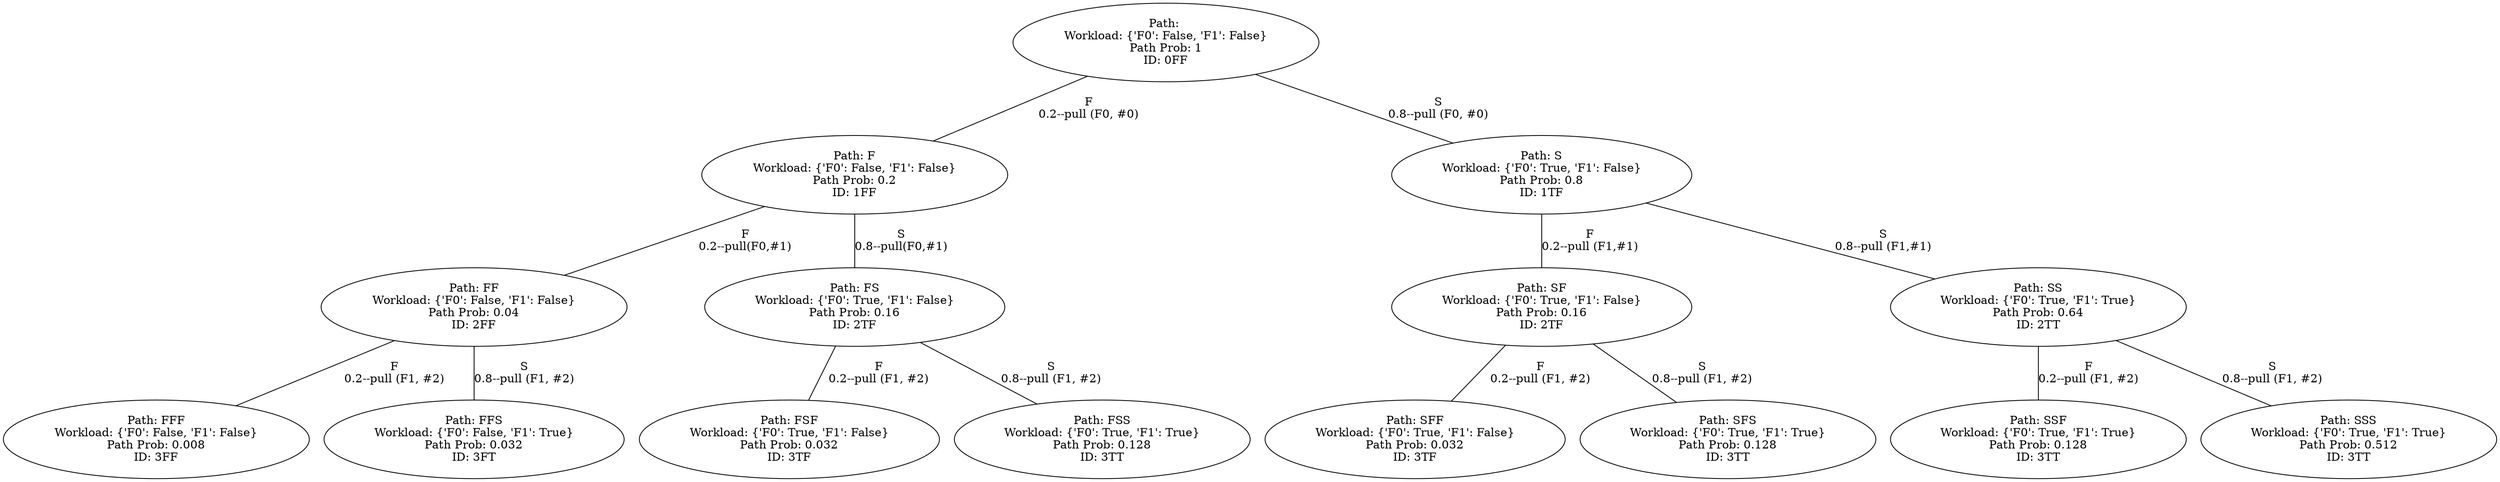 graph "graph" {
	"" [label="Path: 
Workload: {'F0': False, 'F1': False}
Path Prob: 1
ID: 0FF"]
	"" [label="Path: 
Workload: {'F0': False, 'F1': False}
Path Prob: 1
ID: 0FF"]
	"" -- F [label="F
0.2--pull (F0, #0)"]
	F [label="Path: F
Workload: {'F0': False, 'F1': False}
Path Prob: 0.2
ID: 1FF"]
	F [label="Path: F
Workload: {'F0': False, 'F1': False}
Path Prob: 0.2
ID: 1FF"]
	F -- FF [label="F
0.2--pull(F0,#1)"]
	FF [label="Path: FF
Workload: {'F0': False, 'F1': False}
Path Prob: 0.04
ID: 2FF"]
	FF [label="Path: FF
Workload: {'F0': False, 'F1': False}
Path Prob: 0.04
ID: 2FF"]
	FF -- FFF [label="F
0.2--pull (F1, #2)"]
	FFF [label="Path: FFF
Workload: {'F0': False, 'F1': False}
Path Prob: 0.008
ID: 3FF"]
	FF [label="Path: FF
Workload: {'F0': False, 'F1': False}
Path Prob: 0.04
ID: 2FF"]
	FF -- FFS [label="S
0.8--pull (F1, #2)"]
	FFS [label="Path: FFS
Workload: {'F0': False, 'F1': True}
Path Prob: 0.032
ID: 3FT"]
	F [label="Path: F
Workload: {'F0': False, 'F1': False}
Path Prob: 0.2
ID: 1FF"]
	F -- FS [label="S
0.8--pull(F0,#1)"]
	FS [label="Path: FS
Workload: {'F0': True, 'F1': False}
Path Prob: 0.16
ID: 2TF"]
	FS [label="Path: FS
Workload: {'F0': True, 'F1': False}
Path Prob: 0.16
ID: 2TF"]
	FS -- FSF [label="F
0.2--pull (F1, #2)"]
	FSF [label="Path: FSF
Workload: {'F0': True, 'F1': False}
Path Prob: 0.032
ID: 3TF"]
	FS [label="Path: FS
Workload: {'F0': True, 'F1': False}
Path Prob: 0.16
ID: 2TF"]
	FS -- FSS [label="S
0.8--pull (F1, #2)"]
	FSS [label="Path: FSS
Workload: {'F0': True, 'F1': True}
Path Prob: 0.128
ID: 3TT"]
	"" [label="Path: 
Workload: {'F0': False, 'F1': False}
Path Prob: 1
ID: 0FF"]
	"" -- S [label="S
0.8--pull (F0, #0)"]
	S [label="Path: S
Workload: {'F0': True, 'F1': False}
Path Prob: 0.8
ID: 1TF"]
	S [label="Path: S
Workload: {'F0': True, 'F1': False}
Path Prob: 0.8
ID: 1TF"]
	S -- SF [label="F
0.2--pull (F1,#1)"]
	SF [label="Path: SF
Workload: {'F0': True, 'F1': False}
Path Prob: 0.16
ID: 2TF"]
	SF [label="Path: SF
Workload: {'F0': True, 'F1': False}
Path Prob: 0.16
ID: 2TF"]
	SF -- SFF [label="F
0.2--pull (F1, #2)"]
	SFF [label="Path: SFF
Workload: {'F0': True, 'F1': False}
Path Prob: 0.032
ID: 3TF"]
	SF [label="Path: SF
Workload: {'F0': True, 'F1': False}
Path Prob: 0.16
ID: 2TF"]
	SF -- SFS [label="S
0.8--pull (F1, #2)"]
	SFS [label="Path: SFS
Workload: {'F0': True, 'F1': True}
Path Prob: 0.128
ID: 3TT"]
	S [label="Path: S
Workload: {'F0': True, 'F1': False}
Path Prob: 0.8
ID: 1TF"]
	S -- SS [label="S
0.8--pull (F1,#1)"]
	SS [label="Path: SS
Workload: {'F0': True, 'F1': True}
Path Prob: 0.64
ID: 2TT"]
	SS [label="Path: SS
Workload: {'F0': True, 'F1': True}
Path Prob: 0.64
ID: 2TT"]
	SS -- SSF [label="F
0.2--pull (F1, #2)"]
	SSF [label="Path: SSF
Workload: {'F0': True, 'F1': True}
Path Prob: 0.128
ID: 3TT"]
	SS [label="Path: SS
Workload: {'F0': True, 'F1': True}
Path Prob: 0.64
ID: 2TT"]
	SS -- SSS [label="S
0.8--pull (F1, #2)"]
	SSS [label="Path: SSS
Workload: {'F0': True, 'F1': True}
Path Prob: 0.512
ID: 3TT"]
}
